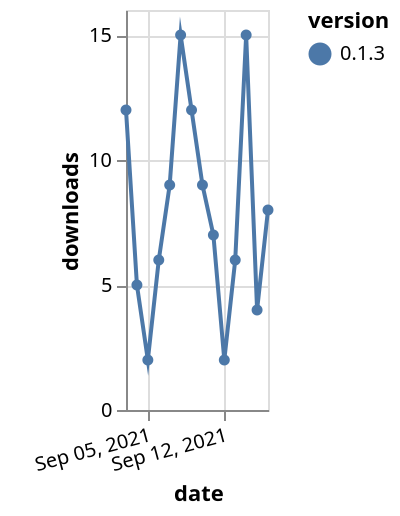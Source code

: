{"$schema": "https://vega.github.io/schema/vega-lite/v5.json", "description": "A simple bar chart with embedded data.", "data": {"values": [{"date": "2021-09-03", "total": 36794, "delta": 12, "version": "0.1.3"}, {"date": "2021-09-04", "total": 36799, "delta": 5, "version": "0.1.3"}, {"date": "2021-09-05", "total": 36801, "delta": 2, "version": "0.1.3"}, {"date": "2021-09-06", "total": 36807, "delta": 6, "version": "0.1.3"}, {"date": "2021-09-07", "total": 36816, "delta": 9, "version": "0.1.3"}, {"date": "2021-09-08", "total": 36831, "delta": 15, "version": "0.1.3"}, {"date": "2021-09-09", "total": 36843, "delta": 12, "version": "0.1.3"}, {"date": "2021-09-10", "total": 36852, "delta": 9, "version": "0.1.3"}, {"date": "2021-09-11", "total": 36859, "delta": 7, "version": "0.1.3"}, {"date": "2021-09-12", "total": 36861, "delta": 2, "version": "0.1.3"}, {"date": "2021-09-13", "total": 36867, "delta": 6, "version": "0.1.3"}, {"date": "2021-09-14", "total": 36882, "delta": 15, "version": "0.1.3"}, {"date": "2021-09-15", "total": 36886, "delta": 4, "version": "0.1.3"}, {"date": "2021-09-16", "total": 36894, "delta": 8, "version": "0.1.3"}]}, "width": "container", "mark": {"type": "line", "point": {"filled": true}}, "encoding": {"x": {"field": "date", "type": "temporal", "timeUnit": "yearmonthdate", "title": "date", "axis": {"labelAngle": -15}}, "y": {"field": "delta", "type": "quantitative", "title": "downloads"}, "color": {"field": "version", "type": "nominal"}, "tooltip": {"field": "delta"}}}